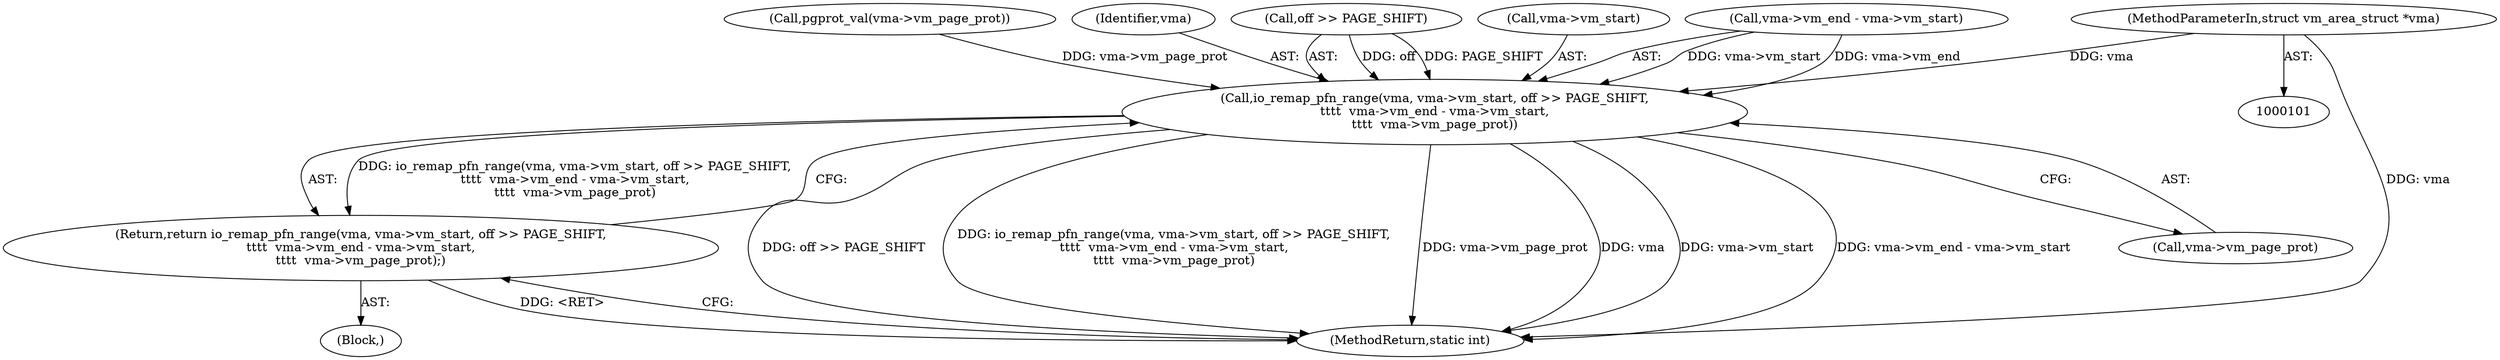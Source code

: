 digraph "1_linux_7314e613d5ff9f0934f7a0f74ed7973b903315d1_1@pointer" {
"1000103" [label="(MethodParameterIn,struct vm_area_struct *vma)"];
"1000194" [label="(Call,io_remap_pfn_range(vma, vma->vm_start, off >> PAGE_SHIFT,\n\t\t\t\t  vma->vm_end - vma->vm_start,\n\t\t\t\t  vma->vm_page_prot))"];
"1000193" [label="(Return,return io_remap_pfn_range(vma, vma->vm_start, off >> PAGE_SHIFT,\n\t\t\t\t  vma->vm_end - vma->vm_start,\n\t\t\t\t  vma->vm_page_prot);)"];
"1000188" [label="(Call,pgprot_val(vma->vm_page_prot))"];
"1000212" [label="(MethodReturn,static int)"];
"1000195" [label="(Identifier,vma)"];
"1000104" [label="(Block,)"];
"1000209" [label="(Call,vma->vm_page_prot)"];
"1000199" [label="(Call,off >> PAGE_SHIFT)"];
"1000196" [label="(Call,vma->vm_start)"];
"1000194" [label="(Call,io_remap_pfn_range(vma, vma->vm_start, off >> PAGE_SHIFT,\n\t\t\t\t  vma->vm_end - vma->vm_start,\n\t\t\t\t  vma->vm_page_prot))"];
"1000202" [label="(Call,vma->vm_end - vma->vm_start)"];
"1000193" [label="(Return,return io_remap_pfn_range(vma, vma->vm_start, off >> PAGE_SHIFT,\n\t\t\t\t  vma->vm_end - vma->vm_start,\n\t\t\t\t  vma->vm_page_prot);)"];
"1000103" [label="(MethodParameterIn,struct vm_area_struct *vma)"];
"1000103" -> "1000101"  [label="AST: "];
"1000103" -> "1000212"  [label="DDG: vma"];
"1000103" -> "1000194"  [label="DDG: vma"];
"1000194" -> "1000193"  [label="AST: "];
"1000194" -> "1000209"  [label="CFG: "];
"1000195" -> "1000194"  [label="AST: "];
"1000196" -> "1000194"  [label="AST: "];
"1000199" -> "1000194"  [label="AST: "];
"1000202" -> "1000194"  [label="AST: "];
"1000209" -> "1000194"  [label="AST: "];
"1000193" -> "1000194"  [label="CFG: "];
"1000194" -> "1000212"  [label="DDG: off >> PAGE_SHIFT"];
"1000194" -> "1000212"  [label="DDG: io_remap_pfn_range(vma, vma->vm_start, off >> PAGE_SHIFT,\n\t\t\t\t  vma->vm_end - vma->vm_start,\n\t\t\t\t  vma->vm_page_prot)"];
"1000194" -> "1000212"  [label="DDG: vma->vm_page_prot"];
"1000194" -> "1000212"  [label="DDG: vma"];
"1000194" -> "1000212"  [label="DDG: vma->vm_start"];
"1000194" -> "1000212"  [label="DDG: vma->vm_end - vma->vm_start"];
"1000194" -> "1000193"  [label="DDG: io_remap_pfn_range(vma, vma->vm_start, off >> PAGE_SHIFT,\n\t\t\t\t  vma->vm_end - vma->vm_start,\n\t\t\t\t  vma->vm_page_prot)"];
"1000202" -> "1000194"  [label="DDG: vma->vm_start"];
"1000202" -> "1000194"  [label="DDG: vma->vm_end"];
"1000199" -> "1000194"  [label="DDG: off"];
"1000199" -> "1000194"  [label="DDG: PAGE_SHIFT"];
"1000188" -> "1000194"  [label="DDG: vma->vm_page_prot"];
"1000193" -> "1000104"  [label="AST: "];
"1000212" -> "1000193"  [label="CFG: "];
"1000193" -> "1000212"  [label="DDG: <RET>"];
}
